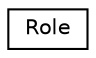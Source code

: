 digraph "Gráfico de Hierarquia de Classes"
{
  edge [fontname="Helvetica",fontsize="10",labelfontname="Helvetica",labelfontsize="10"];
  node [fontname="Helvetica",fontsize="10",shape=record];
  rankdir="LR";
  Node1 [label="Role",height=0.2,width=0.4,color="black", fillcolor="white", style="filled",URL="$classRole.html"];
}
